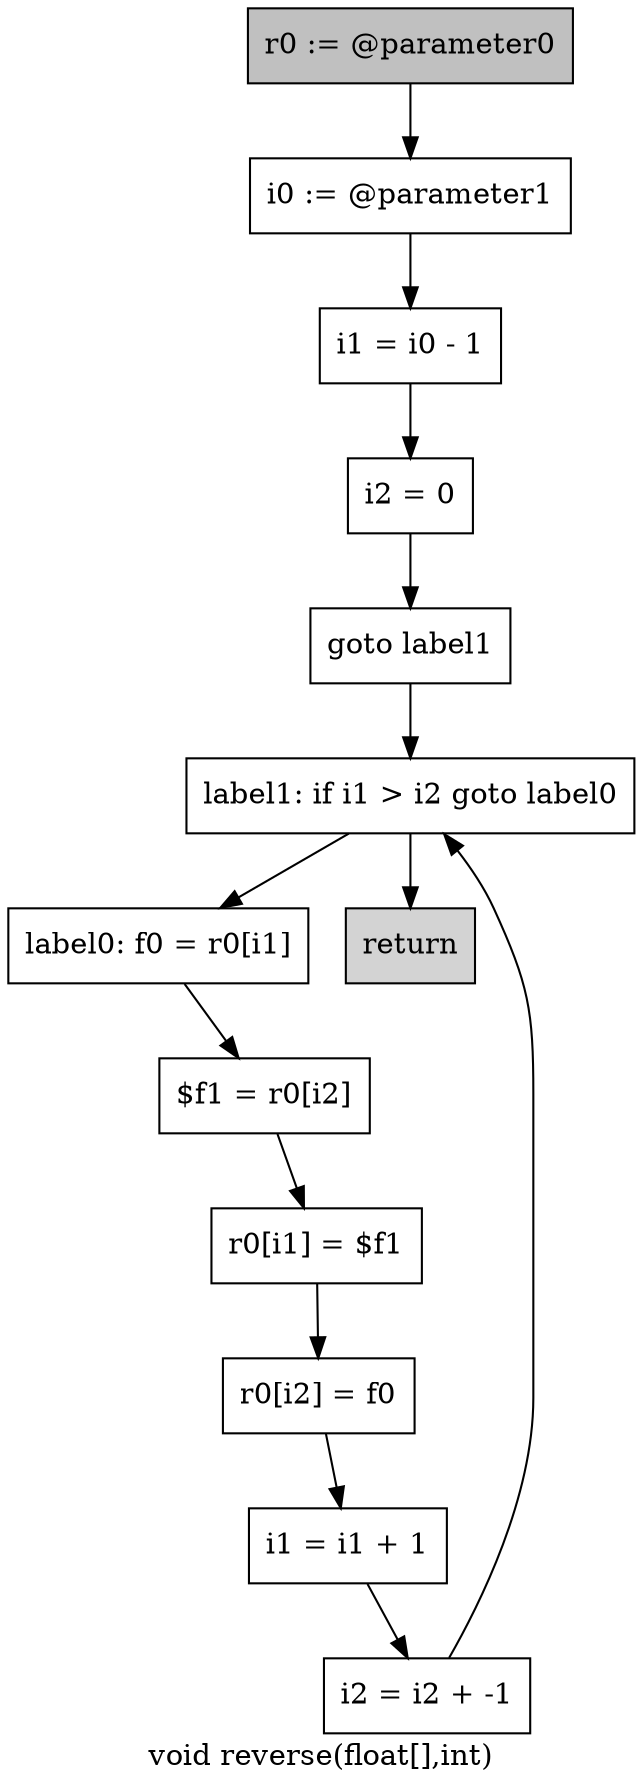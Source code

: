 digraph "void reverse(float[],int)" {
    label="void reverse(float[],int)";
    node [shape=box];
    "0" [style=filled,fillcolor=gray,label="r0 := @parameter0",];
    "1" [label="i0 := @parameter1",];
    "0"->"1";
    "2" [label="i1 = i0 - 1",];
    "1"->"2";
    "3" [label="i2 = 0",];
    "2"->"3";
    "4" [label="goto label1",];
    "3"->"4";
    "11" [label="label1: if i1 > i2 goto label0",];
    "4"->"11";
    "5" [label="label0: f0 = r0[i1]",];
    "6" [label="$f1 = r0[i2]",];
    "5"->"6";
    "7" [label="r0[i1] = $f1",];
    "6"->"7";
    "8" [label="r0[i2] = f0",];
    "7"->"8";
    "9" [label="i1 = i1 + 1",];
    "8"->"9";
    "10" [label="i2 = i2 + -1",];
    "9"->"10";
    "10"->"11";
    "11"->"5";
    "12" [style=filled,fillcolor=lightgray,label="return",];
    "11"->"12";
}
